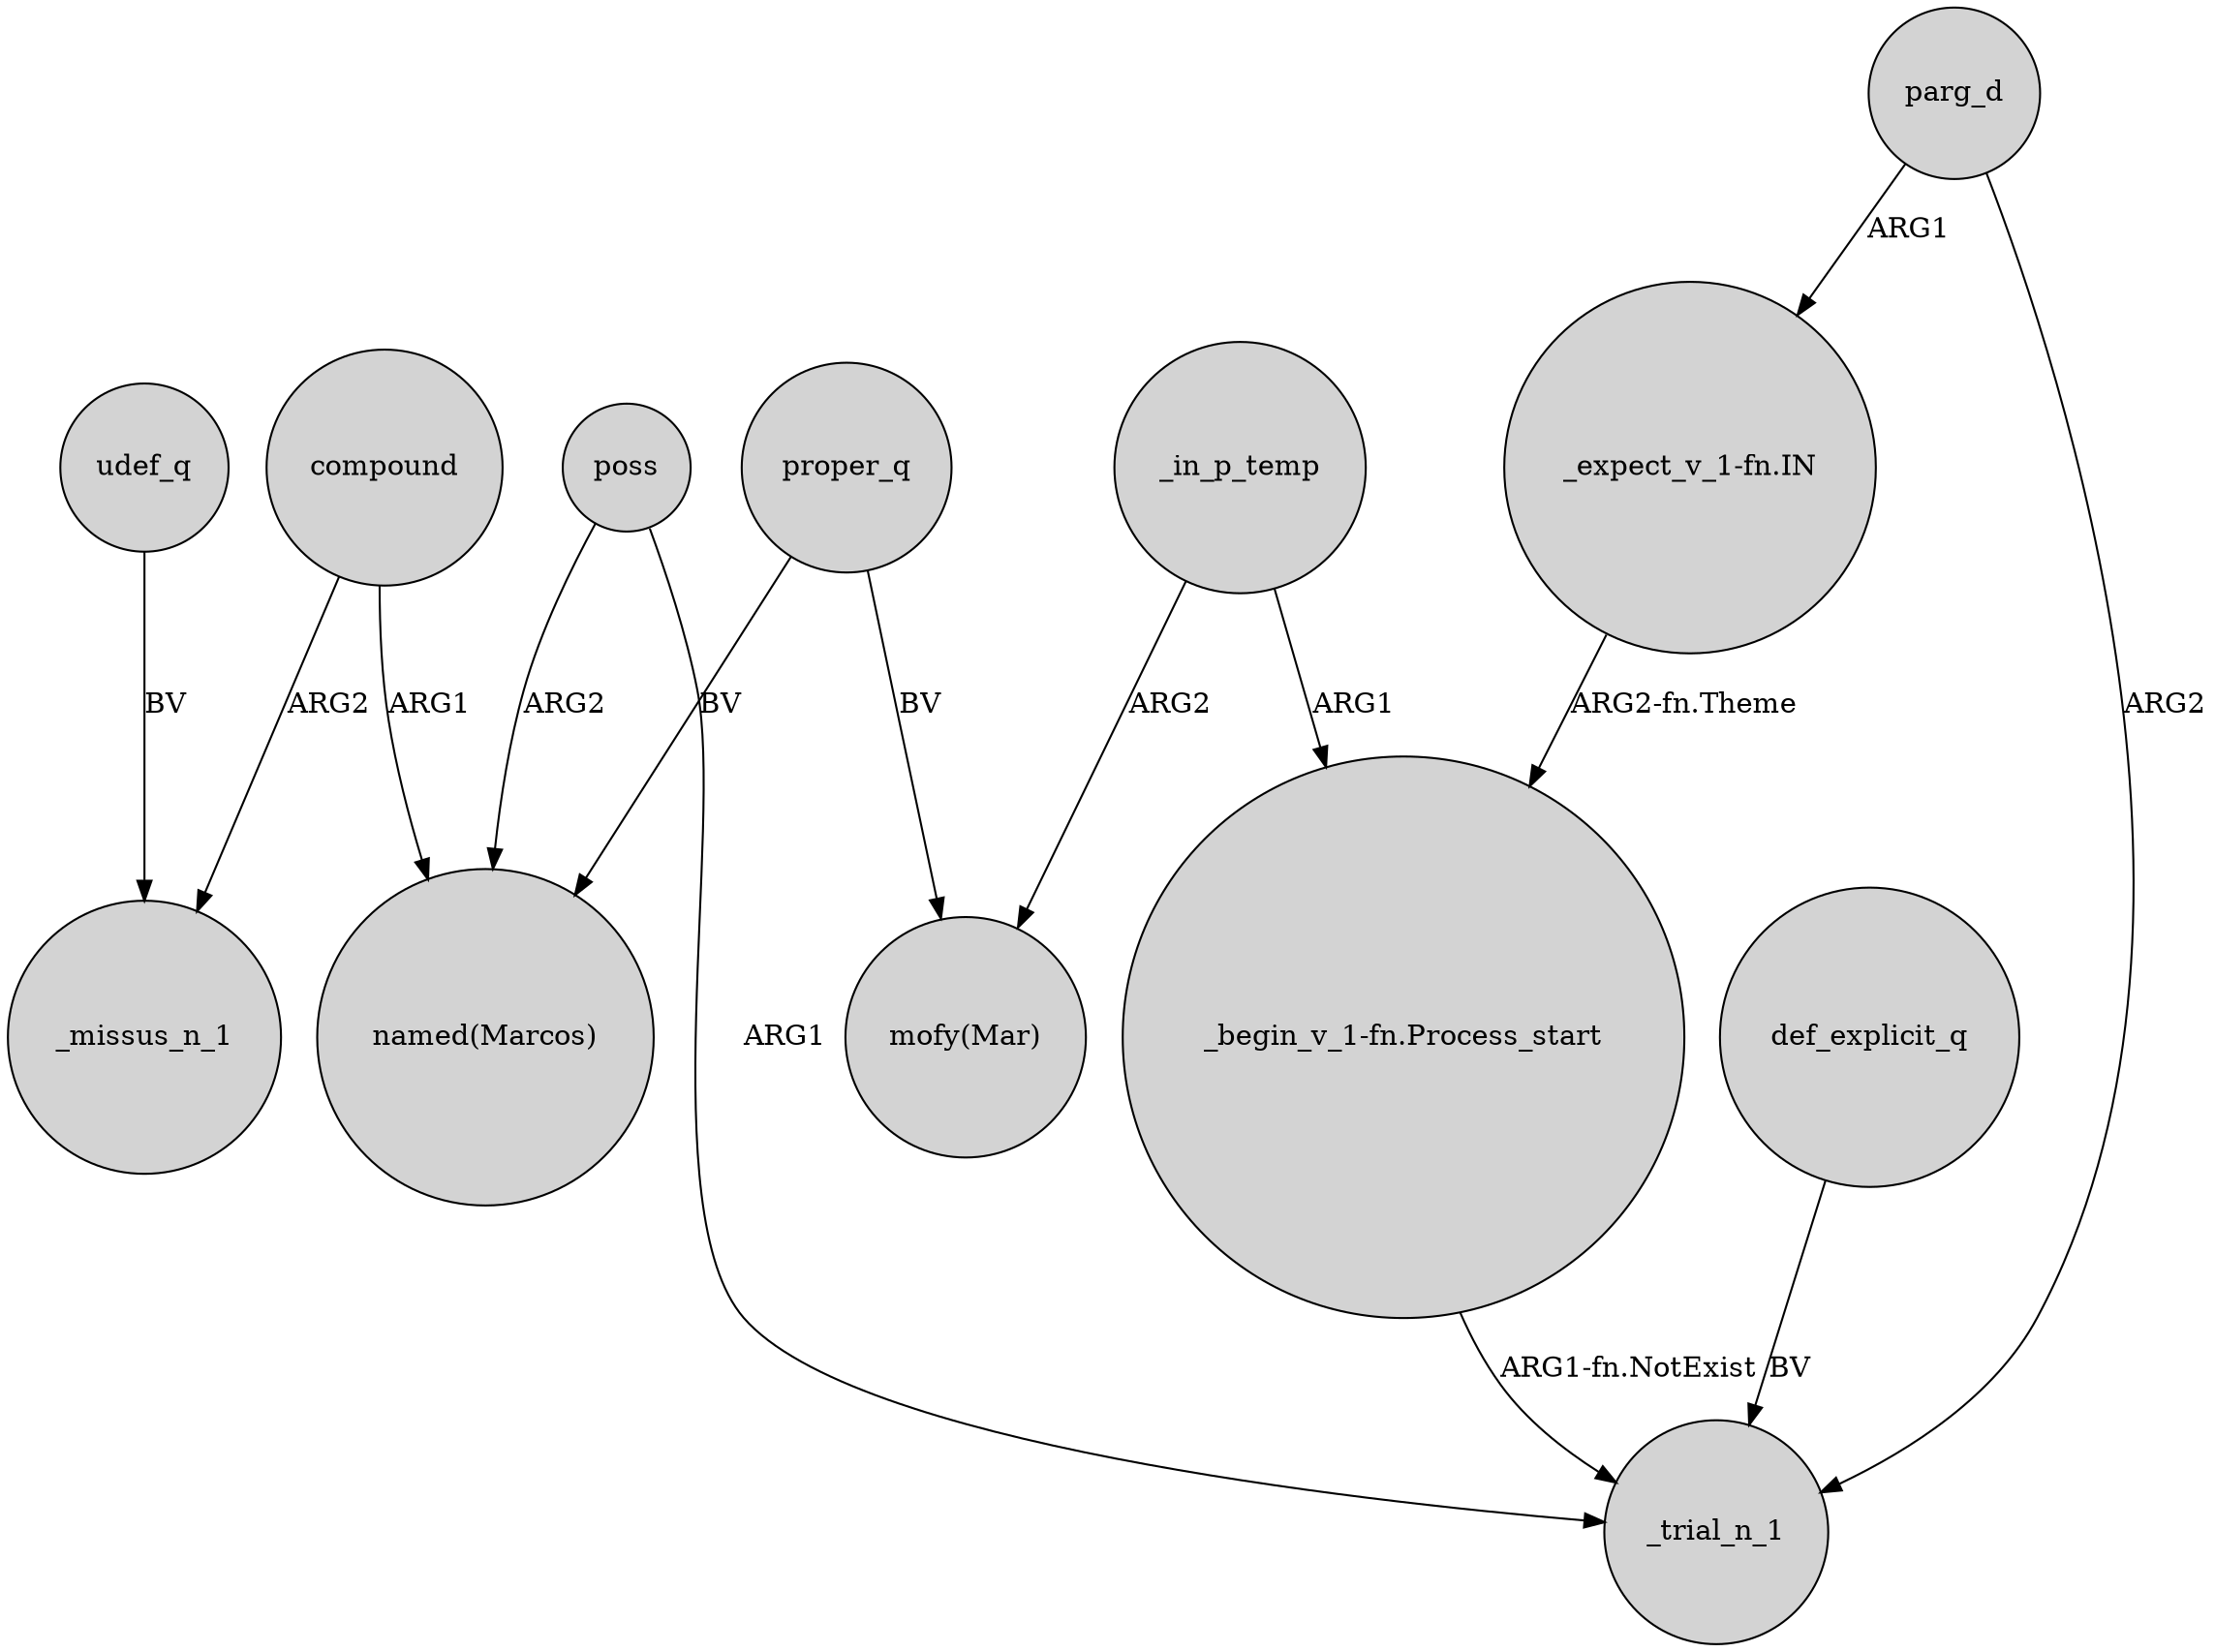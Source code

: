 digraph {
	node [shape=circle style=filled]
	compound -> _missus_n_1 [label=ARG2]
	_in_p_temp -> "mofy(Mar)" [label=ARG2]
	"_begin_v_1-fn.Process_start" -> _trial_n_1 [label="ARG1-fn.NotExist"]
	_in_p_temp -> "_begin_v_1-fn.Process_start" [label=ARG1]
	udef_q -> _missus_n_1 [label=BV]
	"_expect_v_1-fn.IN" -> "_begin_v_1-fn.Process_start" [label="ARG2-fn.Theme"]
	poss -> "named(Marcos)" [label=ARG2]
	parg_d -> "_expect_v_1-fn.IN" [label=ARG1]
	parg_d -> _trial_n_1 [label=ARG2]
	compound -> "named(Marcos)" [label=ARG1]
	proper_q -> "named(Marcos)" [label=BV]
	proper_q -> "mofy(Mar)" [label=BV]
	def_explicit_q -> _trial_n_1 [label=BV]
	poss -> _trial_n_1 [label=ARG1]
}
